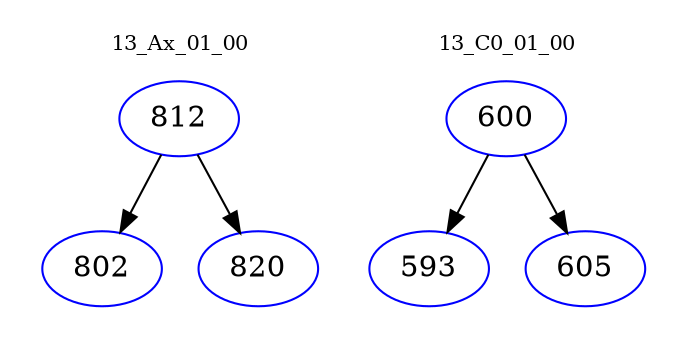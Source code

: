 digraph{
subgraph cluster_0 {
color = white
label = "13_Ax_01_00";
fontsize=10;
T0_812 [label="812", color="blue"]
T0_812 -> T0_802 [color="black"]
T0_802 [label="802", color="blue"]
T0_812 -> T0_820 [color="black"]
T0_820 [label="820", color="blue"]
}
subgraph cluster_1 {
color = white
label = "13_C0_01_00";
fontsize=10;
T1_600 [label="600", color="blue"]
T1_600 -> T1_593 [color="black"]
T1_593 [label="593", color="blue"]
T1_600 -> T1_605 [color="black"]
T1_605 [label="605", color="blue"]
}
}
